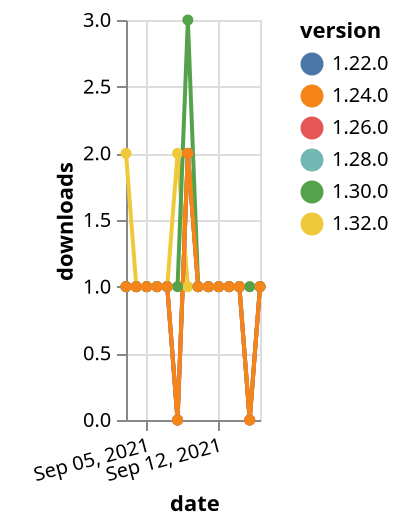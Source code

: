 {"$schema": "https://vega.github.io/schema/vega-lite/v5.json", "description": "A simple bar chart with embedded data.", "data": {"values": [{"date": "2021-09-03", "total": 117, "delta": 2, "version": "1.32.0"}, {"date": "2021-09-04", "total": 118, "delta": 1, "version": "1.32.0"}, {"date": "2021-09-05", "total": 119, "delta": 1, "version": "1.32.0"}, {"date": "2021-09-06", "total": 120, "delta": 1, "version": "1.32.0"}, {"date": "2021-09-07", "total": 121, "delta": 1, "version": "1.32.0"}, {"date": "2021-09-08", "total": 123, "delta": 2, "version": "1.32.0"}, {"date": "2021-09-09", "total": 124, "delta": 1, "version": "1.32.0"}, {"date": "2021-09-10", "total": 125, "delta": 1, "version": "1.32.0"}, {"date": "2021-09-11", "total": 126, "delta": 1, "version": "1.32.0"}, {"date": "2021-09-12", "total": 127, "delta": 1, "version": "1.32.0"}, {"date": "2021-09-13", "total": 128, "delta": 1, "version": "1.32.0"}, {"date": "2021-09-14", "total": 129, "delta": 1, "version": "1.32.0"}, {"date": "2021-09-15", "total": 130, "delta": 1, "version": "1.32.0"}, {"date": "2021-09-16", "total": 131, "delta": 1, "version": "1.32.0"}, {"date": "2021-09-03", "total": 211, "delta": 1, "version": "1.22.0"}, {"date": "2021-09-04", "total": 212, "delta": 1, "version": "1.22.0"}, {"date": "2021-09-05", "total": 213, "delta": 1, "version": "1.22.0"}, {"date": "2021-09-06", "total": 214, "delta": 1, "version": "1.22.0"}, {"date": "2021-09-07", "total": 215, "delta": 1, "version": "1.22.0"}, {"date": "2021-09-08", "total": 215, "delta": 0, "version": "1.22.0"}, {"date": "2021-09-09", "total": 217, "delta": 2, "version": "1.22.0"}, {"date": "2021-09-10", "total": 218, "delta": 1, "version": "1.22.0"}, {"date": "2021-09-11", "total": 219, "delta": 1, "version": "1.22.0"}, {"date": "2021-09-12", "total": 220, "delta": 1, "version": "1.22.0"}, {"date": "2021-09-13", "total": 221, "delta": 1, "version": "1.22.0"}, {"date": "2021-09-14", "total": 222, "delta": 1, "version": "1.22.0"}, {"date": "2021-09-15", "total": 222, "delta": 0, "version": "1.22.0"}, {"date": "2021-09-16", "total": 223, "delta": 1, "version": "1.22.0"}, {"date": "2021-09-03", "total": 141, "delta": 1, "version": "1.28.0"}, {"date": "2021-09-04", "total": 142, "delta": 1, "version": "1.28.0"}, {"date": "2021-09-05", "total": 143, "delta": 1, "version": "1.28.0"}, {"date": "2021-09-06", "total": 144, "delta": 1, "version": "1.28.0"}, {"date": "2021-09-07", "total": 145, "delta": 1, "version": "1.28.0"}, {"date": "2021-09-08", "total": 145, "delta": 0, "version": "1.28.0"}, {"date": "2021-09-09", "total": 147, "delta": 2, "version": "1.28.0"}, {"date": "2021-09-10", "total": 148, "delta": 1, "version": "1.28.0"}, {"date": "2021-09-11", "total": 149, "delta": 1, "version": "1.28.0"}, {"date": "2021-09-12", "total": 150, "delta": 1, "version": "1.28.0"}, {"date": "2021-09-13", "total": 151, "delta": 1, "version": "1.28.0"}, {"date": "2021-09-14", "total": 152, "delta": 1, "version": "1.28.0"}, {"date": "2021-09-15", "total": 152, "delta": 0, "version": "1.28.0"}, {"date": "2021-09-16", "total": 153, "delta": 1, "version": "1.28.0"}, {"date": "2021-09-03", "total": 161, "delta": 1, "version": "1.26.0"}, {"date": "2021-09-04", "total": 162, "delta": 1, "version": "1.26.0"}, {"date": "2021-09-05", "total": 163, "delta": 1, "version": "1.26.0"}, {"date": "2021-09-06", "total": 164, "delta": 1, "version": "1.26.0"}, {"date": "2021-09-07", "total": 165, "delta": 1, "version": "1.26.0"}, {"date": "2021-09-08", "total": 165, "delta": 0, "version": "1.26.0"}, {"date": "2021-09-09", "total": 167, "delta": 2, "version": "1.26.0"}, {"date": "2021-09-10", "total": 168, "delta": 1, "version": "1.26.0"}, {"date": "2021-09-11", "total": 169, "delta": 1, "version": "1.26.0"}, {"date": "2021-09-12", "total": 170, "delta": 1, "version": "1.26.0"}, {"date": "2021-09-13", "total": 171, "delta": 1, "version": "1.26.0"}, {"date": "2021-09-14", "total": 172, "delta": 1, "version": "1.26.0"}, {"date": "2021-09-15", "total": 172, "delta": 0, "version": "1.26.0"}, {"date": "2021-09-16", "total": 173, "delta": 1, "version": "1.26.0"}, {"date": "2021-09-03", "total": 164, "delta": 1, "version": "1.30.0"}, {"date": "2021-09-04", "total": 165, "delta": 1, "version": "1.30.0"}, {"date": "2021-09-05", "total": 166, "delta": 1, "version": "1.30.0"}, {"date": "2021-09-06", "total": 167, "delta": 1, "version": "1.30.0"}, {"date": "2021-09-07", "total": 168, "delta": 1, "version": "1.30.0"}, {"date": "2021-09-08", "total": 169, "delta": 1, "version": "1.30.0"}, {"date": "2021-09-09", "total": 172, "delta": 3, "version": "1.30.0"}, {"date": "2021-09-10", "total": 173, "delta": 1, "version": "1.30.0"}, {"date": "2021-09-11", "total": 174, "delta": 1, "version": "1.30.0"}, {"date": "2021-09-12", "total": 175, "delta": 1, "version": "1.30.0"}, {"date": "2021-09-13", "total": 176, "delta": 1, "version": "1.30.0"}, {"date": "2021-09-14", "total": 177, "delta": 1, "version": "1.30.0"}, {"date": "2021-09-15", "total": 178, "delta": 1, "version": "1.30.0"}, {"date": "2021-09-16", "total": 179, "delta": 1, "version": "1.30.0"}, {"date": "2021-09-03", "total": 171, "delta": 1, "version": "1.24.0"}, {"date": "2021-09-04", "total": 172, "delta": 1, "version": "1.24.0"}, {"date": "2021-09-05", "total": 173, "delta": 1, "version": "1.24.0"}, {"date": "2021-09-06", "total": 174, "delta": 1, "version": "1.24.0"}, {"date": "2021-09-07", "total": 175, "delta": 1, "version": "1.24.0"}, {"date": "2021-09-08", "total": 175, "delta": 0, "version": "1.24.0"}, {"date": "2021-09-09", "total": 177, "delta": 2, "version": "1.24.0"}, {"date": "2021-09-10", "total": 178, "delta": 1, "version": "1.24.0"}, {"date": "2021-09-11", "total": 179, "delta": 1, "version": "1.24.0"}, {"date": "2021-09-12", "total": 180, "delta": 1, "version": "1.24.0"}, {"date": "2021-09-13", "total": 181, "delta": 1, "version": "1.24.0"}, {"date": "2021-09-14", "total": 182, "delta": 1, "version": "1.24.0"}, {"date": "2021-09-15", "total": 182, "delta": 0, "version": "1.24.0"}, {"date": "2021-09-16", "total": 183, "delta": 1, "version": "1.24.0"}]}, "width": "container", "mark": {"type": "line", "point": {"filled": true}}, "encoding": {"x": {"field": "date", "type": "temporal", "timeUnit": "yearmonthdate", "title": "date", "axis": {"labelAngle": -15}}, "y": {"field": "delta", "type": "quantitative", "title": "downloads"}, "color": {"field": "version", "type": "nominal"}, "tooltip": {"field": "delta"}}}